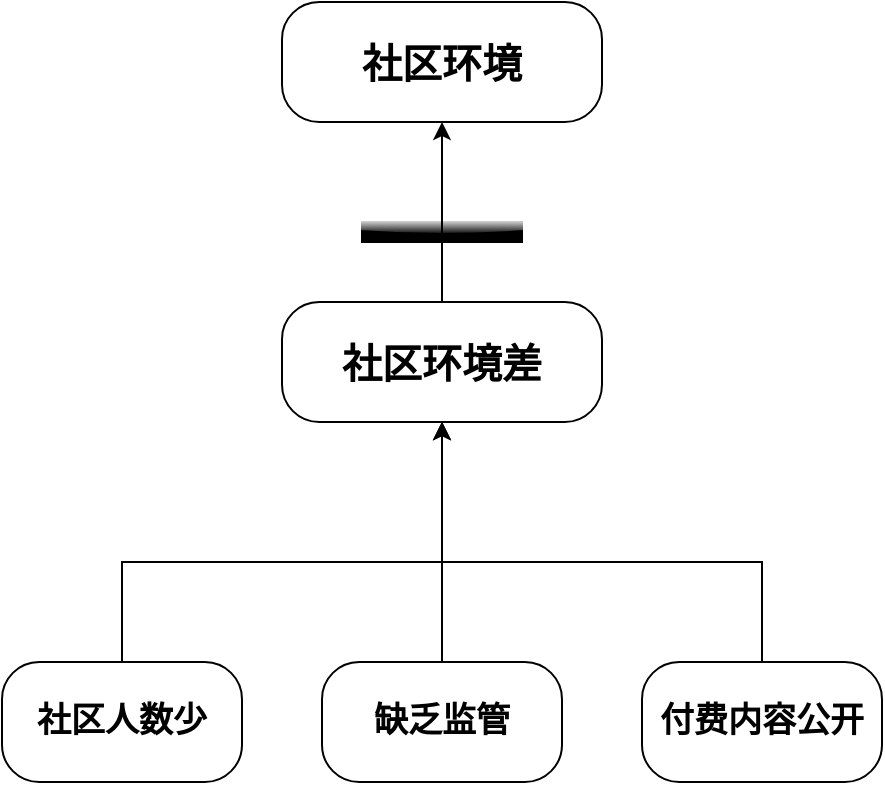 <mxfile version="12.2.4" pages="1"><diagram id="mB3ZpN9c906QLz1fZ3mc" name="Page-1"><mxGraphModel dx="613" dy="549" grid="1" gridSize="10" guides="1" tooltips="1" connect="1" arrows="1" fold="1" page="1" pageScale="1" pageWidth="827" pageHeight="1169" math="0" shadow="0"><root><mxCell id="0"/><mxCell id="1" parent="0"/><mxCell id="3" value="" style="rounded=0;whiteSpace=wrap;html=1;fillColor=#000000;shadow=0;glass=1;" parent="1" vertex="1"><mxGeometry x="280" y="210" width="80" height="10" as="geometry"/></mxCell><mxCell id="13" style="edgeStyle=orthogonalEdgeStyle;rounded=0;orthogonalLoop=1;jettySize=auto;html=1;exitX=0.5;exitY=0;exitDx=0;exitDy=0;entryX=0.5;entryY=1;entryDx=0;entryDy=0;" edge="1" parent="1" source="18" target="16"><mxGeometry relative="1" as="geometry"><mxPoint x="320" y="320" as="targetPoint"/><mxPoint x="160" y="430" as="sourcePoint"/><Array as="points"><mxPoint x="160" y="380"/><mxPoint x="320" y="380"/></Array></mxGeometry></mxCell><mxCell id="14" style="edgeStyle=orthogonalEdgeStyle;rounded=0;orthogonalLoop=1;jettySize=auto;html=1;entryX=0.5;entryY=1;entryDx=0;entryDy=0;" edge="1" parent="1" target="16"><mxGeometry relative="1" as="geometry"><mxPoint x="320" y="320" as="targetPoint"/><mxPoint x="480" y="430" as="sourcePoint"/><Array as="points"><mxPoint x="480" y="380"/><mxPoint x="320" y="380"/></Array></mxGeometry></mxCell><mxCell id="12" value="&lt;span style=&quot;font-size: 20px&quot;&gt;&lt;b&gt;社区环境&lt;/b&gt;&lt;/span&gt;" style="rounded=1;whiteSpace=wrap;html=1;arcSize=31;" vertex="1" parent="1"><mxGeometry x="240" y="100" width="160" height="60" as="geometry"/></mxCell><mxCell id="16" value="&lt;font style=&quot;font-size: 20px&quot;&gt;&lt;b&gt;社区环境差&lt;/b&gt;&lt;/font&gt;" style="rounded=1;whiteSpace=wrap;html=1;arcSize=31;" vertex="1" parent="1"><mxGeometry x="240" y="250" width="160" height="60" as="geometry"/></mxCell><mxCell id="17" value="" style="endArrow=classic;html=1;entryX=0.5;entryY=1;entryDx=0;entryDy=0;exitX=0.5;exitY=0;exitDx=0;exitDy=0;" edge="1" parent="1" source="16" target="12"><mxGeometry width="50" height="50" relative="1" as="geometry"><mxPoint x="290" y="240" as="sourcePoint"/><mxPoint x="340" y="190" as="targetPoint"/></mxGeometry></mxCell><mxCell id="18" value="&lt;font size=&quot;1&quot;&gt;&lt;b style=&quot;font-size: 17px&quot;&gt;社区人数少&lt;/b&gt;&lt;/font&gt;" style="rounded=1;whiteSpace=wrap;html=1;arcSize=31;" vertex="1" parent="1"><mxGeometry x="100" y="430" width="120" height="60" as="geometry"/></mxCell><mxCell id="19" value="&lt;font style=&quot;font-size: 17px&quot;&gt;&lt;b&gt;付费内容公开&lt;/b&gt;&lt;/font&gt;" style="rounded=1;whiteSpace=wrap;html=1;arcSize=31;" vertex="1" parent="1"><mxGeometry x="420" y="430" width="120" height="60" as="geometry"/></mxCell><mxCell id="21" style="edgeStyle=orthogonalEdgeStyle;rounded=0;orthogonalLoop=1;jettySize=auto;html=1;entryX=0.5;entryY=1;entryDx=0;entryDy=0;" edge="1" parent="1" source="20" target="16"><mxGeometry relative="1" as="geometry"/></mxCell><mxCell id="20" value="&lt;span style=&quot;font-size: 17px&quot;&gt;&lt;b&gt;缺乏监管&lt;/b&gt;&lt;/span&gt;" style="rounded=1;whiteSpace=wrap;html=1;arcSize=31;" vertex="1" parent="1"><mxGeometry x="260" y="430" width="120" height="60" as="geometry"/></mxCell></root></mxGraphModel></diagram></mxfile>